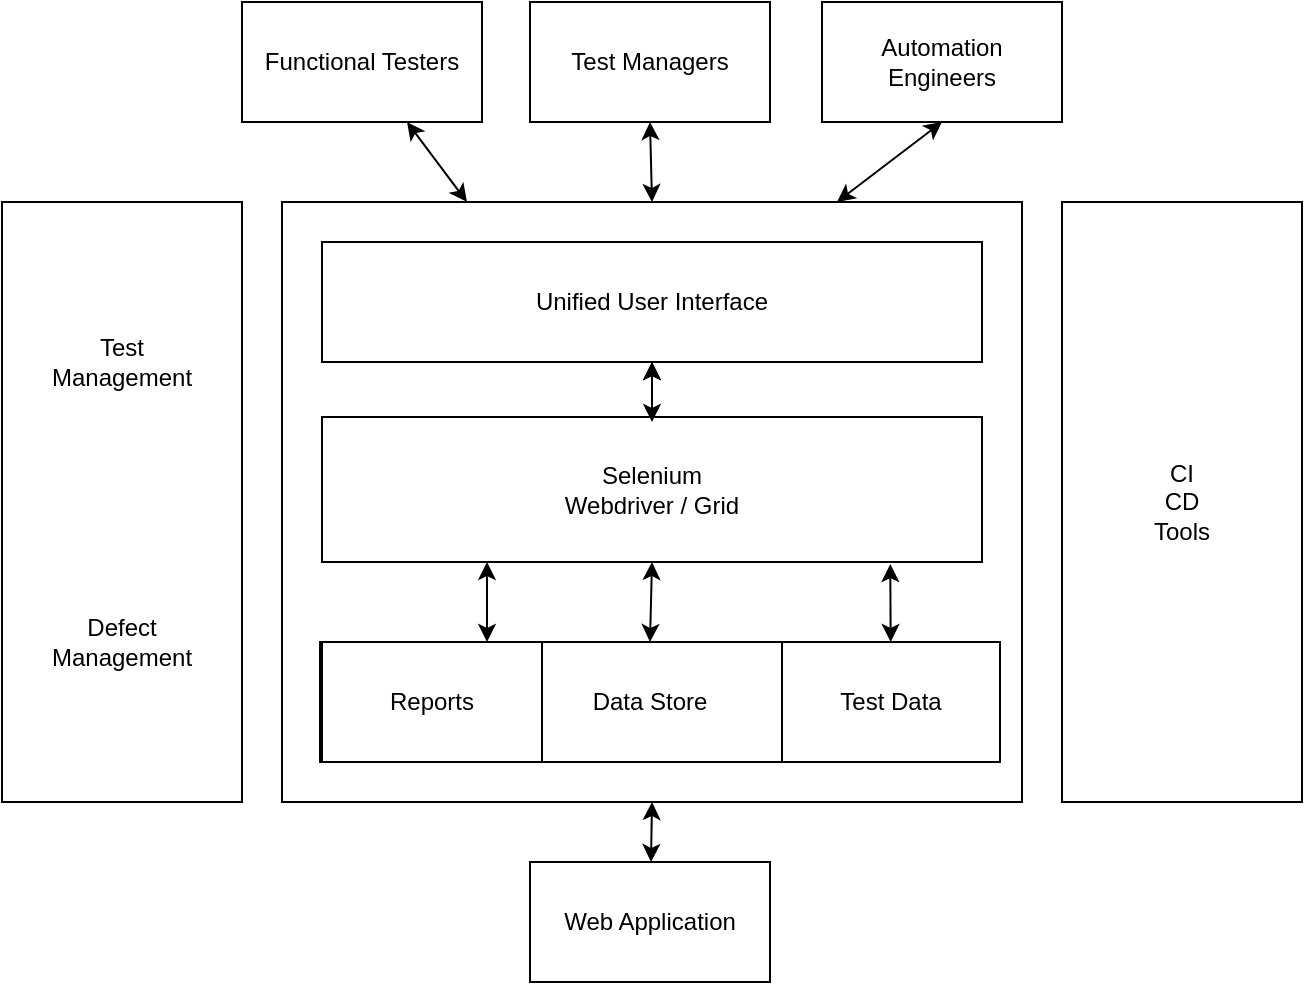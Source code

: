 <mxfile version="12.9.10" type="github"><diagram id="-6hTejqAH_yuUjsp2rQR" name="Page-1"><mxGraphModel dx="868" dy="1619" grid="1" gridSize="10" guides="1" tooltips="1" connect="1" arrows="1" fold="1" page="1" pageScale="1" pageWidth="827" pageHeight="1169" math="0" shadow="0"><root><mxCell id="0"/><mxCell id="1" parent="0"/><mxCell id="AD-iR2ReRdYRCfnhBEQ--1" value="" style="rounded=0;whiteSpace=wrap;html=1;" vertex="1" parent="1"><mxGeometry x="90" y="60" width="120" height="300" as="geometry"/></mxCell><mxCell id="AD-iR2ReRdYRCfnhBEQ--3" value="" style="rounded=0;whiteSpace=wrap;html=1;" vertex="1" parent="1"><mxGeometry x="230" y="60" width="370" height="300" as="geometry"/></mxCell><mxCell id="AD-iR2ReRdYRCfnhBEQ--4" value="CI&lt;br&gt;CD&lt;br&gt;Tools" style="rounded=0;whiteSpace=wrap;html=1;" vertex="1" parent="1"><mxGeometry x="620" y="60" width="120" height="300" as="geometry"/></mxCell><mxCell id="AD-iR2ReRdYRCfnhBEQ--5" value="Test Management" style="text;html=1;strokeColor=none;fillColor=none;align=center;verticalAlign=middle;whiteSpace=wrap;rounded=0;" vertex="1" parent="1"><mxGeometry x="130" y="130" width="40" height="20" as="geometry"/></mxCell><mxCell id="AD-iR2ReRdYRCfnhBEQ--6" value="Defect Management" style="text;html=1;strokeColor=none;fillColor=none;align=center;verticalAlign=middle;whiteSpace=wrap;rounded=0;" vertex="1" parent="1"><mxGeometry x="130" y="270" width="40" height="20" as="geometry"/></mxCell><mxCell id="AD-iR2ReRdYRCfnhBEQ--10" value="Unified User Interface" style="rounded=0;whiteSpace=wrap;html=1;" vertex="1" parent="1"><mxGeometry x="250" y="80" width="330" height="60" as="geometry"/></mxCell><mxCell id="AD-iR2ReRdYRCfnhBEQ--11" value="Data Store" style="rounded=0;whiteSpace=wrap;html=1;" vertex="1" parent="1"><mxGeometry x="249" y="280" width="330" height="60" as="geometry"/></mxCell><mxCell id="AD-iR2ReRdYRCfnhBEQ--12" value="Reports" style="rounded=0;whiteSpace=wrap;html=1;" vertex="1" parent="1"><mxGeometry x="250" y="280" width="110" height="60" as="geometry"/></mxCell><mxCell id="AD-iR2ReRdYRCfnhBEQ--13" value="Test Data" style="rounded=0;whiteSpace=wrap;html=1;" vertex="1" parent="1"><mxGeometry x="480" y="280" width="109" height="60" as="geometry"/></mxCell><mxCell id="AD-iR2ReRdYRCfnhBEQ--24" value="" style="edgeStyle=orthogonalEdgeStyle;rounded=0;orthogonalLoop=1;jettySize=auto;html=1;" edge="1" parent="1" source="AD-iR2ReRdYRCfnhBEQ--14" target="AD-iR2ReRdYRCfnhBEQ--10"><mxGeometry relative="1" as="geometry"/></mxCell><mxCell id="AD-iR2ReRdYRCfnhBEQ--14" value="Selenium&lt;br&gt;Webdriver / Grid" style="rounded=0;whiteSpace=wrap;html=1;" vertex="1" parent="1"><mxGeometry x="250" y="167.5" width="330" height="72.5" as="geometry"/></mxCell><mxCell id="AD-iR2ReRdYRCfnhBEQ--15" value="Web Application" style="rounded=0;whiteSpace=wrap;html=1;" vertex="1" parent="1"><mxGeometry x="354" y="390" width="120" height="60" as="geometry"/></mxCell><mxCell id="AD-iR2ReRdYRCfnhBEQ--16" value="Functional Testers" style="rounded=0;whiteSpace=wrap;html=1;" vertex="1" parent="1"><mxGeometry x="210" y="-40" width="120" height="60" as="geometry"/></mxCell><mxCell id="AD-iR2ReRdYRCfnhBEQ--17" value="Test Managers" style="rounded=0;whiteSpace=wrap;html=1;" vertex="1" parent="1"><mxGeometry x="354" y="-40" width="120" height="60" as="geometry"/></mxCell><mxCell id="AD-iR2ReRdYRCfnhBEQ--18" value="Automation Engineers" style="rounded=0;whiteSpace=wrap;html=1;" vertex="1" parent="1"><mxGeometry x="500" y="-40" width="120" height="60" as="geometry"/></mxCell><mxCell id="AD-iR2ReRdYRCfnhBEQ--19" value="" style="endArrow=classic;startArrow=classic;html=1;entryX=0.5;entryY=1;entryDx=0;entryDy=0;" edge="1" parent="1" source="AD-iR2ReRdYRCfnhBEQ--15" target="AD-iR2ReRdYRCfnhBEQ--3"><mxGeometry width="50" height="50" relative="1" as="geometry"><mxPoint x="270" y="430" as="sourcePoint"/><mxPoint x="320" y="380" as="targetPoint"/></mxGeometry></mxCell><mxCell id="AD-iR2ReRdYRCfnhBEQ--20" value="" style="endArrow=classic;startArrow=classic;html=1;" edge="1" parent="1" target="AD-iR2ReRdYRCfnhBEQ--10"><mxGeometry width="50" height="50" relative="1" as="geometry"><mxPoint x="415" y="170" as="sourcePoint"/><mxPoint x="425" y="370" as="targetPoint"/></mxGeometry></mxCell><mxCell id="AD-iR2ReRdYRCfnhBEQ--21" value="" style="endArrow=classic;startArrow=classic;html=1;exitX=0.25;exitY=0;exitDx=0;exitDy=0;" edge="1" parent="1" source="AD-iR2ReRdYRCfnhBEQ--3" target="AD-iR2ReRdYRCfnhBEQ--16"><mxGeometry width="50" height="50" relative="1" as="geometry"><mxPoint x="425" y="180" as="sourcePoint"/><mxPoint x="425" y="150" as="targetPoint"/></mxGeometry></mxCell><mxCell id="AD-iR2ReRdYRCfnhBEQ--22" value="" style="endArrow=classic;startArrow=classic;html=1;exitX=0.5;exitY=0;exitDx=0;exitDy=0;entryX=0.5;entryY=1;entryDx=0;entryDy=0;" edge="1" parent="1" source="AD-iR2ReRdYRCfnhBEQ--3" target="AD-iR2ReRdYRCfnhBEQ--17"><mxGeometry width="50" height="50" relative="1" as="geometry"><mxPoint x="332.5" y="70" as="sourcePoint"/><mxPoint x="302.5" y="30" as="targetPoint"/></mxGeometry></mxCell><mxCell id="AD-iR2ReRdYRCfnhBEQ--23" value="" style="endArrow=classic;startArrow=classic;html=1;exitX=0.75;exitY=0;exitDx=0;exitDy=0;entryX=0.5;entryY=1;entryDx=0;entryDy=0;" edge="1" parent="1" source="AD-iR2ReRdYRCfnhBEQ--3" target="AD-iR2ReRdYRCfnhBEQ--18"><mxGeometry width="50" height="50" relative="1" as="geometry"><mxPoint x="425" y="70" as="sourcePoint"/><mxPoint x="424" y="30" as="targetPoint"/></mxGeometry></mxCell><mxCell id="AD-iR2ReRdYRCfnhBEQ--26" value="" style="endArrow=classic;startArrow=classic;html=1;entryX=0.861;entryY=1.014;entryDx=0;entryDy=0;entryPerimeter=0;" edge="1" parent="1" source="AD-iR2ReRdYRCfnhBEQ--13" target="AD-iR2ReRdYRCfnhBEQ--14"><mxGeometry width="50" height="50" relative="1" as="geometry"><mxPoint x="580" y="410" as="sourcePoint"/><mxPoint x="610" y="380" as="targetPoint"/></mxGeometry></mxCell><mxCell id="AD-iR2ReRdYRCfnhBEQ--28" value="" style="endArrow=classic;startArrow=classic;html=1;entryX=0.5;entryY=1;entryDx=0;entryDy=0;exitX=0.5;exitY=0;exitDx=0;exitDy=0;" edge="1" parent="1" source="AD-iR2ReRdYRCfnhBEQ--11" target="AD-iR2ReRdYRCfnhBEQ--14"><mxGeometry width="50" height="50" relative="1" as="geometry"><mxPoint x="360" y="290" as="sourcePoint"/><mxPoint x="410" y="240" as="targetPoint"/></mxGeometry></mxCell><mxCell id="AD-iR2ReRdYRCfnhBEQ--30" value="" style="endArrow=classic;startArrow=classic;html=1;entryX=0.25;entryY=1;entryDx=0;entryDy=0;exitX=0.75;exitY=0;exitDx=0;exitDy=0;" edge="1" parent="1" source="AD-iR2ReRdYRCfnhBEQ--12" target="AD-iR2ReRdYRCfnhBEQ--14"><mxGeometry width="50" height="50" relative="1" as="geometry"><mxPoint x="270" y="300" as="sourcePoint"/><mxPoint x="320" y="250" as="targetPoint"/></mxGeometry></mxCell></root></mxGraphModel></diagram></mxfile>